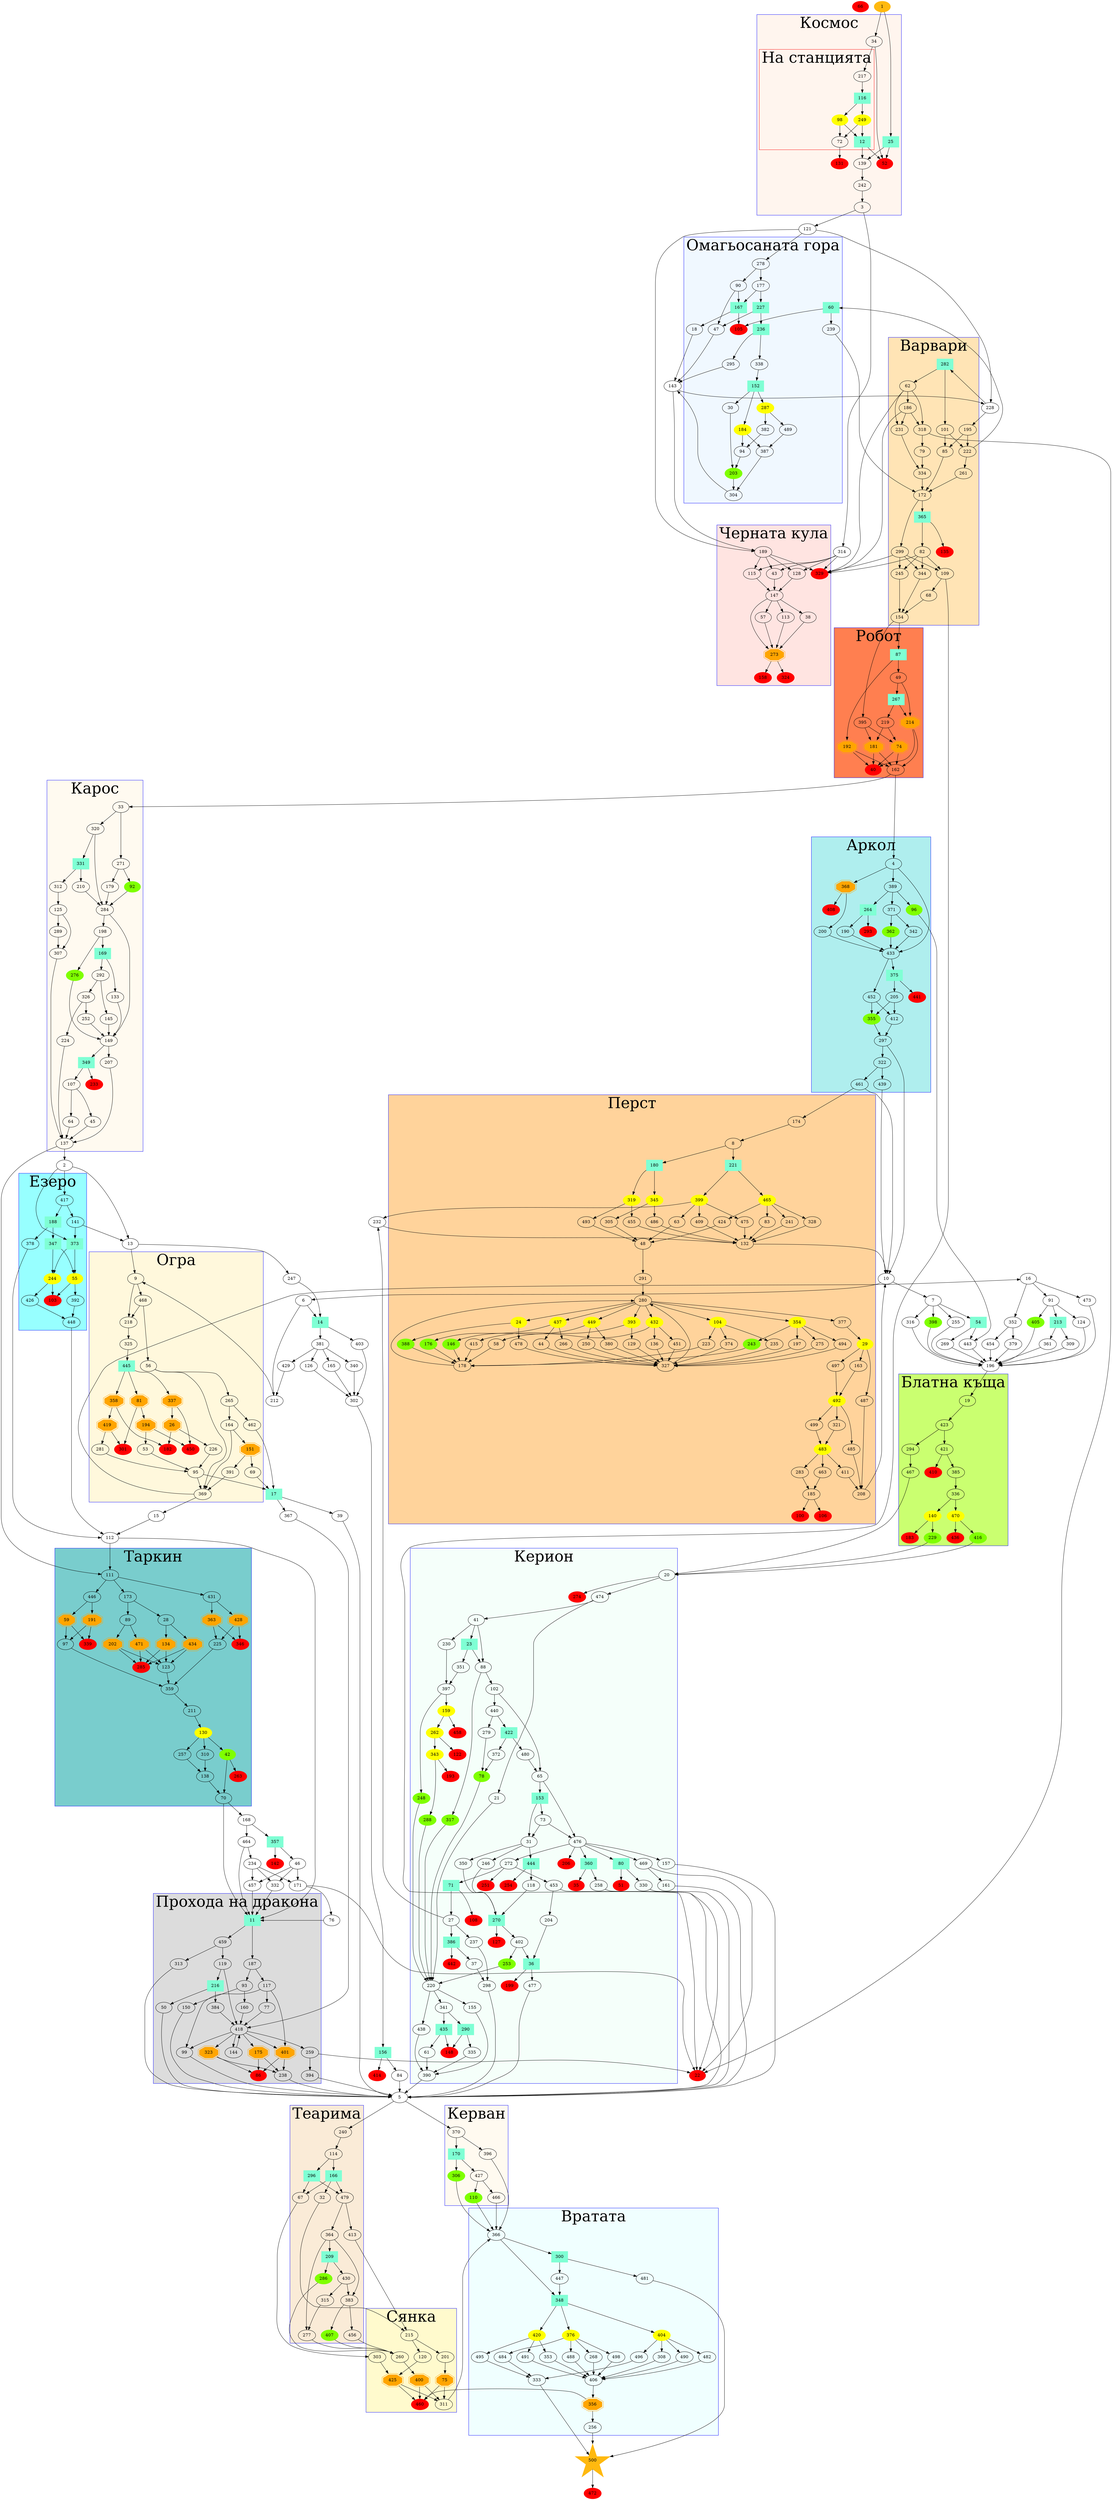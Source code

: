 digraph Izpitanieto {
    fontsize = 50
    subgraph deaths {
        node [color=red, style=filled] 
        66, 100, 131, 22, 35, 40, 51, 52, 86, 103, 105, 106, 108
        122, 127, 135, 142, 148, 158, 182, 183, 193, 199, 206, 233
        251, 254, 263, 274, 285, 293, 301, 324, 329, 339, 346, 408
        410, 414, 436, 441, 442, 450, 458, 460, 472
    }
    subgraph battles {
        node [shape=doubleoctagon, color=orange, style=filled]
        26, 59, 74, 75, 81, 134, 151, 175, 181, 191, 192, 194, 202
        214, 273, 323, 337, 356, 358, 363, 368, 400, 401, 419, 425
        428, 434, 471
    }
    subgraph chance {
        node [shape=box, color=aquamarine, style=filled]
        11, 12, 14, 17, 23, 25, 36, 54, 60, 71, 80, 87, 116, 152
        153, 156, 166, 167, 169, 170, 180, 188, 209, 213, 216, 221
        227, 236, 264, 267, 270, 282, 290, 296, 300, 331, 347, 348
        349, 357, 360, 365, 373, 375, 386, 422, 435, 444, 445
    }
    subgraph awards {
        node [color=chartreuse, style=filled]
        12, 42, 78, 92, 96, 146, 176, 203, 243, 248, 253, 276, 286
        288, 306, 317, 355, 362, 388, 398, 405, 407, 416, 110, 229
    }
    subgraph riddles {
        node [color=yellow, style=filled]
        24, 29, 98, 104, 130, 140, 159, 184, 244, 249, 262, 287
        319, 343, 345, 354, 376, 393, 404, 420, 432, 437, 449
        465, 470, 483, 492, 399, 55
    }

    subgraph cluster_kosmos {
        color = blue
        bgcolor = seashell
        label = "Космос"
        34, 217, 116, 98, 249, 25, 12, 72, 52, 131, 139, 242, 3
        
        subgraph cluster_na_stanciata {
            color = red
            label = "На станцията"
            217, 116, 98, 249, 12, 72
        }
    }

    subgraph cluster_omagiosana_gora {
        color = blue
        bgcolor = aliceblue
        label = "Омагьосаната гора"
        278, 177, 227, 167, 47, 236, 295, 338, 152, 287, 30, 184, 382
        489, 94, 203, 387, 90, 18, 304, 60, 105, 239
    }

    subgraph cluster_chernata_kula {
        color = blue
        bgcolor = mistyrose
        label = "Черната кула"
        189, 128, 115, 43, 329, 147, 57, 113, 38, 273, 324, 158
    }
    
    subgraph cluster_varvari {
        color = blue
        bgcolor = moccasin
        label = "Варвари"
        282, 62, 101, 318, 231, 318, 186, 85, 195, 222, 261, 79, 334
        172, 365, 299, 135, 82, 245, 344, 109, 68, 154
    }

    subgraph cluster_robot {
        color = blue
        bgcolor = coral
        label = "Робот"
        395, 87, 49, 267, 219, 214, 74, 181, 192, 40, 162
    }

    subgraph cluster_arkol {
        color = blue
        bgcolor = paleturquoise
        label = "Аркол"
        4, 389, 368, 371, 264, 200, 96, 408, 362, 342, 190, 293, 433, 375
        452, 205, 441, 355, 412, 297, 322, 461, 439
    }

    subgraph cluster_perst {
        color = blue
        bgcolor = burlywood1
        label = "Перст"
        174, 291
        // входен гарван
        8, 180, 221, 399, 465, 455, 486, 328, 493, 305, 424, 63, 83, 241
        475, 409, 132, 48, 345, 319
        // изходен гарван
        377, 29, 487, 163, 497, 492, 485, 321, 499, 483, 411, 283, 463, 208, 185
        100, 106
        // мъдреци
        449, 437, 393, 146, 176, 380, 415, 250, 223, 266, 243, 44, 129
        388, 178, 104, 354, 24, 432, 235, 374, 275, 494, 197, 478, 451, 136, 
        327, 58, 280
    }

    subgraph cluster_karos {
        color = blue
        bgcolor = floralwhite
        label = "Карос"
        33, 320, 271, 331, 210, 92, 312, 179, 284, 125, 198, 289, 169, 276, 307, 133
        292, 145, 326, 252, 224, 149, 349, 207, 107, 233, 45, 64, 137
    }

    subgraph cluster_ogra {
        color = blue
        bgcolor = cornsilk
        label = "Огра"
        9, 218, 468, 325, 56, 445, 265, 337, 358, 81, 164, 26, 194, 462, 419, 151 
        226, 182, 450, 53, 281, 301, 391, 69, 95, 369
    }

    subgraph cluster_tearima {
        color = blue
        bgcolor = antiquewhite
        label = "Теарима"
        240, 114, 166, 296, 479, 67, 32, 364, 209, 286, 430, 315, 383, 277
        407, 456, 413
    }

    subgraph cluster_syanka {
        color = blue
        bgcolor = lemonchiffon
        label = "Сянка"
        425, 75, 400, 260, 215, 201, 120, 303, 460, 311
    }

    subgraph cluster_vratata {
        color = blue
        bgcolor = azure
        label = "Вратата"
        366, 300, 447, 481, 348, 376, 404, 420, 268, 498, 488, 490, 482, 484, 
        308, 353, 491, 496, 495, 406, 333, 356, 256
    }

    subgraph cluster_kervan {
        color = blue
        bgcolor = floralwhite
        label = "Керван"
        370, 170, 427, 396, 306, 466, 110
    }

    subgraph cluster_blatna_kushta {
        color = blue
        bgcolor = darkolivegreen1
        label = "Блатна къща"
        19, 423, 294, 421, 467, 410, 385, 336, 470, 140, 436, 416, 183, 229
    }

    subgraph cluster_kerion {
        color = blue
        bgcolor = mintcream
        label = "Керион"
        20, 474, 274, 21, 41, 230, 23, 351, 88, 397, 102, 317, 248, 159, 440
        262, 458, 279, 422, 343, 122, 288, 193, 372, 480, 78, 65, 153, 73, 476, 31
        246, 350, 444, 118, 254, 270, 127, 206, 360, 272, 80, 157, 35, 453, 258, 251
        71, 51, 330, 402, 253, 36, 199, 477, 220, 438, 155, 341, 290, 204, 108
        435, 335, 148, 61, 469, 390, 161, 27, 386, 37, 442, 237, 298
    }

    subgraph cluster_tarkin {
        color = blue
        bgcolor = darkslategray3
        label = "Таркин"
        111, 446, 173, 431, 428, 363, 28, 89, 59, 191, 346, 225, 134, 434, 202, 471
        97, 339, 123, 285, 359, 211, 130, 42, 257, 310, 263, 138, 70
    }

    subgraph cluster_prohoda_na_drakona {
        color = blue
        bgcolor = gainsboro
        label = "Прохода на дракона"
        11, 187, 459, 119, 313, 216, 117, 93, 50, 384, 77, 160, 150, 418, 144
        259, 175, 323, 401, 99, 394, 238, 86
    }

    subgraph cluster_ezero {
        color = blue
        bgcolor = darkslategray1
        label = "Езеро"
        417, 188, 141, 378, 347, 373, 55, 244, 392, 103, 426, 448
    }

    1 [color=darkgoldenrod1, style=filled]
    1 -> 25, 34
    2 -> 417, 373, 13
    3 -> 314, 121
    4 -> 368, 389, 433
    5 -> 240, 370
    6 -> 14, 212
    7 -> 255, 316, 398, 54
    8 -> 180, 221
    9 -> 218, 468
    10 -> 6, 7
    11 -> 187, 459
    12 -> 139, 52
    13 -> 247, 9
    14 -> 381, 403
    15 -> 112
    16 -> 352, 473, 91
    17 -> 367, 39
    18 -> 143
    19 -> 423
    20 -> 474, 274
    21 -> 220
    22
    23 -> 88, 351
    24 -> 478, 388
    25 -> 139, 52
    26 -> 226, 182
    27 -> 232, 386, 237
    28 -> 134, 434
    29 -> 487, 163, 497
    30 -> 203
    31 -> 246, 350, 444
    32 -> 215
    33 -> 320, 271
    34 -> 217, 52
    35
    36 -> 199, 477
    37 -> 298
    38 -> 273
    39 -> 5
    40
    41 -> 230, 23, 88
    42 -> 263, 70
    43 -> 147
    44 -> 327
    45 -> 137
    46 -> 332, 171, 457
    47 -> 143
    48 -> 291
    49 -> 267, 214
    50 -> 5
    51
    52
    53 -> 95
    54 -> 269, 443
    55 -> 103, 392
    56 -> 265, 369
    57 -> 273
    58 -> 178
    59 -> 97, 339
    60 -> 105, 239
    61 -> 390
    62 -> 231, 318, 186, 329
    63 -> 48
    64 -> 137
    65 -> 153, 476
    66
    67 -> 303
    68 -> 154
    69 -> 17
    70 -> 11, 168
    71 -> 108, 27
    72 -> 131
    73 -> 31, 476
    74 -> 162, 40
    75 -> 311, 460
    76 -> 11
    77 -> 418
    78 -> 220
    79 -> 334
    80 -> 51, 330
    81 -> 194, 301
    82 -> 245, 109, 344, 329
    83 -> 132
    84 -> 5
    85 -> 172
    86
    87 -> 49, 192
    88 -> 317, 102
    89 -> 471, 202
    90 -> 167, 47
    91 -> 124, 405, 213
    92 -> 284
    93 -> 150, 160
    94 -> 203
    95 -> 17, 369
    96 -> 443
    97 -> 359
    98 -> 12, 72
    99 -> 5
    100
    101 -> 222, 85
    102 -> 440, 65
    103
    104 -> 235, 374, 223
    105
    106
    107 -> 64, 45
    108
    109 -> 68, 22
    110 -> 366
    111 -> 446, 173, 431
    112 -> 11, 111
    113 -> 273
    114 -> 166, 296
    115 -> 147
    116 -> 98, 249
    117 -> 99, 77, 401
    118 -> 270
    119 -> 418, 216
    120 -> 425
    121 -> 189, 278, 228
    122
    123 -> 359
    124 -> 196
    125 -> 289, 307
    126 -> 302
    127
    128 -> 147
    129 -> 327
    130 -> 310, 257, 42
    131
    132 -> 10
    133 -> 149
    134 -> 123, 285
    135
    136 -> 327
    137 -> 111, 2
    138 -> 70
    139 -> 242
    140 -> 183, 229
    141 -> 13, 373
    142
    143 -> 189, 228
    144 -> 418
    145 -> 149
    146 -> 178
    147 -> 38, 57, 113, 273
    148
    149 -> 207, 349
    150 -> 5
    151 -> 69, 391
    152 -> 30, 184, 287
    153 -> 73, 31
    154 -> 395, 87
    155 -> 390
    156 -> 84, 414
    157 -> 5
    158
    159 -> 458, 262
    160 -> 418
    161 -> 5
    162 -> 33, 4
    163 -> 492
    164 -> 151, 369
    165 -> 302
    166 -> 479, 67, 32
    167 -> 105, 18
    168 -> 464, 357
    169 -> 133, 292
    170 -> 306, 427
    171 -> 76, 22
    172 -> 299, 365
    173 -> 28, 89
    174 -> 8
    175 -> 238, 86
    176 -> 178
    177 -> 227, 167
    178 -> 280
    179 -> 284
    180 -> 345, 319
    181 -> 162, 40
    182
    183
    184 -> 387, 94
    185 -> 106, 100
    186 -> 231, 318, 329
    187 -> 93, 117
    188 -> 378, 347
    189 -> 128, 115, 43, 329
    190 -> 433
    191 -> 97, 339
    192 -> 162, 40
    193
    194 -> 53, 450
    195 -> 222, 85
    196 -> 19
    197 -> 327
    198 -> 169, 276
    199
    200 -> 433
    201 -> 75
    202 -> 123, 285
    203 -> 304
    204 -> 36
    205 -> 355, 412
    206
    207 -> 137
    208 -> 10
    209 -> 286, 430
    210 -> 284
    211 -> 130
    212 -> 9
    213 -> 361, 309
    214 -> 162, 40
    215 -> 120, 201
    216 -> 384, 50
    217 -> 116
    218 -> 325
    219 -> 181, 74
    220 -> 438, 155, 341
    221 -> 399, 465
    222 -> 261, 60
    223 -> 178
    224 -> 137
    225 -> 359
    226 -> 95
    227 -> 47, 236
    228 -> 195, 282
    229 -> 20
    230 -> 397
    231 -> 334
    232 -> 132
    233
    234 -> 332, 171, 457
    235 -> 327
    236 -> 295, 338
    237 -> 298
    238 -> 5
    239 -> 172
    240 -> 114
    241 -> 132
    242 -> 3
    243 -> 178
    244 -> 103, 426
    245 -> 154
    246 -> 270
    247 -> 14
    248 -> 220
    249 -> 72, 12
    250 -> 327
    251
    252 -> 149
    253 -> 220
    254
    255 -> 196
    256 -> 500
    257 -> 138
    258 -> 5
    259 -> 394, 22
    260 -> 400
    261 -> 172
    262 -> 122, 343
    263
    264 -> 293, 190
    265 -> 462, 164
    266 -> 327
    267 -> 214, 219
    268 -> 406
    269 -> 196
    270 -> 127, 402
    271 -> 92, 179
    272 -> 71, 453, 251
    273 -> 324, 158
    274
    275 -> 327
    276 -> 149
    277 -> 260
    278 -> 177, 90
    279 -> 78
    280 -> 437, 354, 393, 104, 432, 24, 449, 377
    281 -> 95
    282 -> 62, 101
    283 -> 185
    284 -> 198, 149
    285
    286 -> 260
    287 -> 489, 382
    288 -> 220
    289 -> 307
    290 -> 335, 148
    291 -> 280
    292 -> 326, 145
    293
    294 -> 467
    295 -> 143
    296 -> 479, 67
    297 -> 322, 10
    298 -> 5
    299 -> 245, 109, 344, 329
    300 -> 447, 481
    301
    302 -> 156
    303 -> 425
    304 -> 143
    305 -> 48
    306 -> 366
    307 -> 137
    308 -> 406
    309 -> 196
    310 -> 138
    311 -> 366
    312 -> 125
    313 -> 5
    314 -> 128, 115, 43, 329
    315 -> 277
    316 -> 196
    317 -> 220
    318 -> 79, 22
    319 -> 455, 493
    320 -> 331, 284
    321 -> 483
    322 -> 461, 439
    323 -> 238, 86
    324
    325 -> 445
    326 -> 224, 252
    327 -> 280
    328 -> 132
    329
    330 -> 5
    331 -> 210, 312
    332 -> 11
    333 -> 500
    334 -> 172
    335 -> 390
    336 -> 470, 140
    337 -> 26, 450
    338 -> 152
    339
    340 -> 302
    341 -> 435, 290
    342 -> 433
    343 -> 288, 193
    344 -> 154
    345 -> 305, 486
    346
    347 -> 55, 244
    348 -> 420, 376, 404
    349 -> 233, 107
    350 -> 270
    351 -> 397
    352 -> 454, 379
    353 -> 406
    354 -> 275, 197, 243, 494
    355 -> 297
    356 -> 256, 460
    357 -> 46, 142
    358 -> 419, 182
    359 -> 211
    360 -> 258, 35
    361 -> 196
    362 -> 433
    363 -> 225, 346
    364 -> 383, 209, 277
    365 -> 82, 135
    366 -> 300, 348
    367 -> 418
    368 -> 200, 408
    369 -> 15, 16
    370 -> 170, 396
    371 -> 362, 342
    372 -> 78
    373 -> 55, 244
    374 -> 327
    375 -> 441, 205
    376 -> 498, 484, 268, 488
    377 -> 29
    378 -> 112
    379 -> 196
    380 -> 327
    381 -> 340, 126, 165, 429
    382 -> 94
    383 -> 407, 456
    384 -> 418
    385 -> 336
    386 -> 442, 37
    387 -> 304
    388 -> 178
    389 -> 264, 96, 371
    390 -> 5
    391 -> 369
    392 -> 448
    393 -> 129, 415
    394 -> 5
    395 -> 181, 74
    396 -> 366
    397 -> 248, 159
    398 -> 196
    399 -> 232, 409, 63, 475
    400 -> 311, 460
    401 -> 238, 86
    402 -> 253, 36
    403 -> 302
    404 -> 490, 482, 496, 308
    405 -> 196
    406 -> 356
    407 -> 260
    408
    409 -> 132
    410
    411 -> 208
    412 -> 297
    413 -> 215
    414
    415 -> 178
    416 -> 20
    417 -> 188, 141
    418 -> 99, 144, 323, 259, 175, 401
    419 -> 281, 301
    420 -> 491, 353, 495
    421 -> 385, 410
    422 -> 372, 480
    423 -> 294, 421
    424 -> 48
    425 -> 311, 460
    426 -> 448
    427 -> 110, 466
    428 -> 225, 346
    429 -> 212
    430 -> 383, 315
    431 -> 428, 363
    432 -> 451, 58, 136
    433 -> 452, 375
    434 -> 123, 285
    435 -> 61, 148
    436
    437 -> 44, 176, 266
    438 -> 390
    439 -> 10
    440 -> 279, 422
    441
    442
    443 -> 196
    444 -> 254, 118
    445 -> 337, 81, 358
    446 -> 59, 191
    447 -> 348
    448 -> 112
    449 -> 250, 146, 380
    450
    451 -> 327
    452 -> 355, 412
    453 -> 204, 22
    454 -> 196
    455 -> 132
    456 -> 260
    457 -> 11
    458
    459 -> 313, 119
    460
    461 -> 174, 10
    462 -> 17
    463 -> 185
    464 -> 11, 234
    465 -> 83, 328, 424, 241
    466 -> 366
    467 -> 20
    468 -> 218, 56
    469 -> 161, 22
    470 -> 436, 416
    471 -> 123, 285
    472
    473 -> 196
    474 -> 21, 41
    475 -> 132
    476 -> 272, 157, 469, 360, 206, 80
    477 -> 5
    478 -> 327
    479 -> 364, 413
    480 -> 65
    481 -> 500
    482 -> 406
    483 -> 411, 283, 463
    484 -> 333
    485 -> 208
    486 -> 132
    487 -> 208
    488 -> 406
    489 -> 387
    490 -> 406
    491 -> 406
    492 -> 499, 485, 321
    493 -> 48
    494 -> 327
    495 -> 333
    496 -> 333
    497 -> 492
    498 -> 406
    499 -> 483
    500 -> 472
    500 [shape=star, color=darkgoldenrod1, style=filled]
}